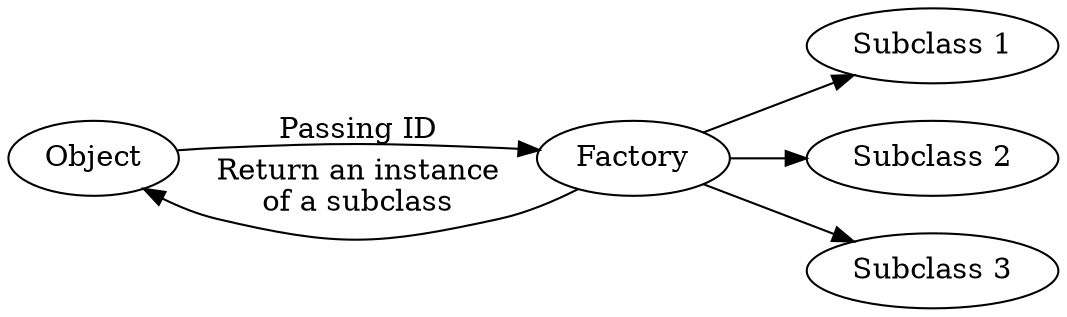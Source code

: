 digraph G {
	rankdir=LR;
	Object->Factory[label="Passing ID"]
	Factory->Object[label="Return an instance\nof a subclass"]
	Factory->"Subclass 1"
	Factory->"Subclass 2"
	Factory->"Subclass 3"
}
